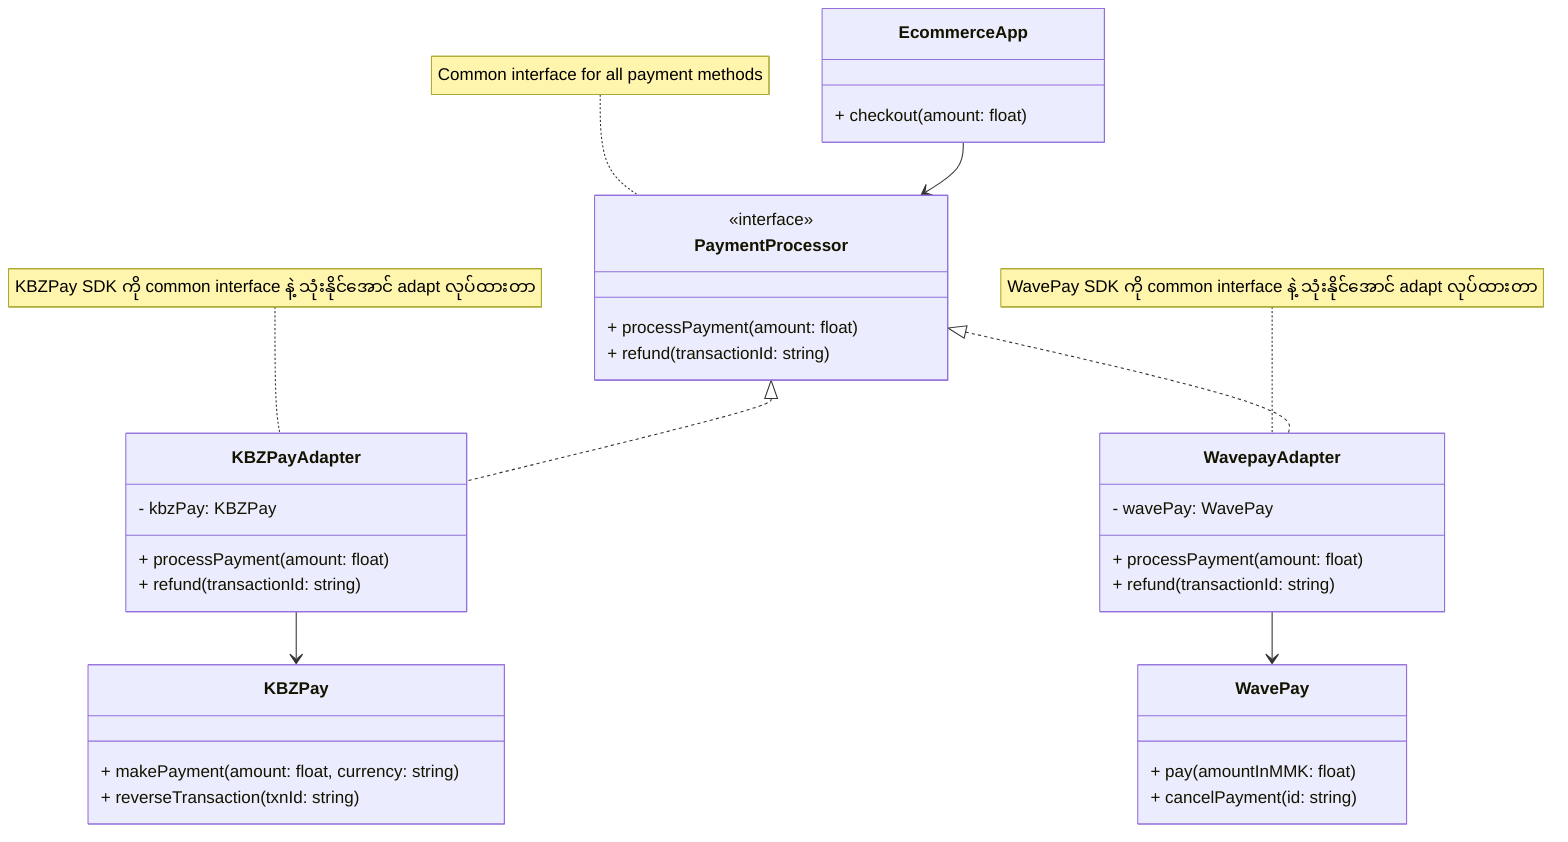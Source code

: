 classDiagram
    class PaymentProcessor {
        <<interface>>
        + processPayment(amount: float)
        + refund(transactionId: string)
    }
    
    class KBZPayAdapter {
        - kbzPay: KBZPay
        + processPayment(amount: float)
        + refund(transactionId: string)
    }
    
    class KBZPay {
        + makePayment(amount: float, currency: string)
        + reverseTransaction(txnId: string)
    }
    
    class WavepayAdapter {
        - wavePay: WavePay
        + processPayment(amount: float)
        + refund(transactionId: string)
    }
    
    class WavePay {
        + pay(amountInMMK: float)
        + cancelPayment(id: string)
    }
    
    class EcommerceApp {
        + checkout(amount: float)
    }
    
    EcommerceApp --> PaymentProcessor
    PaymentProcessor <|.. KBZPayAdapter
    PaymentProcessor <|.. WavepayAdapter
    KBZPayAdapter --> KBZPay
    WavepayAdapter --> WavePay

    note for PaymentProcessor "Common interface for all payment methods"
    note for KBZPayAdapter "KBZPay SDK ကို common interface နဲ့ သုံးနိုင်အောင် adapt လုပ်ထားတာ"
    note for WavepayAdapter "WavePay SDK ကို common interface နဲ့ သုံးနိုင်အောင် adapt လုပ်ထားတာ"